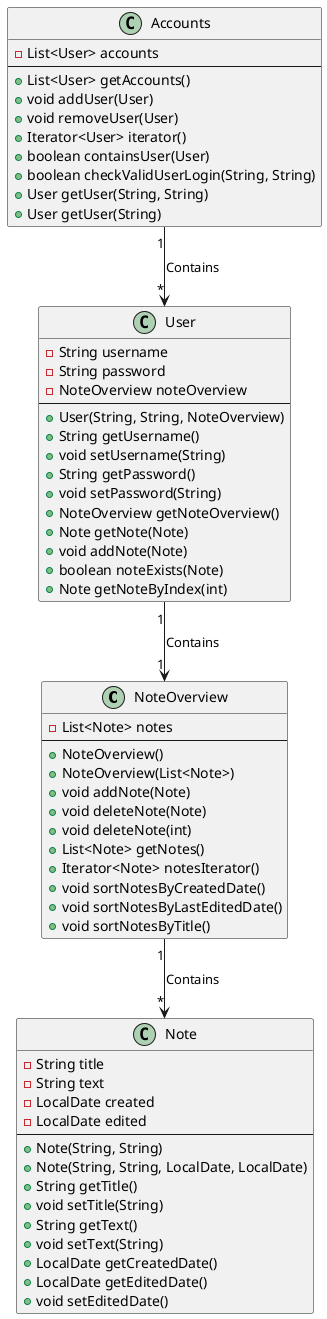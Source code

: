 @startuml classDiagramCore

class NoteOverview {
    - List<Note> notes
    --
    + NoteOverview()
    + NoteOverview(List<Note>)
    + void addNote(Note)
    + void deleteNote(Note)
    + void deleteNote(int)
    + List<Note> getNotes()
    + Iterator<Note> notesIterator()
    + void sortNotesByCreatedDate()
    + void sortNotesByLastEditedDate()
    + void sortNotesByTitle()
}

class Note {
    - String title
    - String text
    - LocalDate created
    - LocalDate edited
    --
    + Note(String, String)
    + Note(String, String, LocalDate, LocalDate)
    + String getTitle()
    + void setTitle(String)
    + String getText()
    + void setText(String)
    + LocalDate getCreatedDate()
    + LocalDate getEditedDate()
    + void setEditedDate()
}

class User {
    - String username
    - String password
    - NoteOverview noteOverview
    --
    + User(String, String, NoteOverview)
    + String getUsername()
    + void setUsername(String)
    + String getPassword()
    + void setPassword(String)
    + NoteOverview getNoteOverview()
    + Note getNote(Note)
    + void addNote(Note)
    + boolean noteExists(Note)
    + Note getNoteByIndex(int)
}

class Accounts {
    - List<User> accounts
    --
    + List<User> getAccounts()
    + void addUser(User)
    + void removeUser(User)
    + Iterator<User> iterator()
    + boolean containsUser(User)
    + boolean checkValidUserLogin(String, String)
    + User getUser(String, String)
    + User getUser(String)
}

NoteOverview "1" --> "*" Note : "Contains"
User "1" --> "1" NoteOverview : "Contains"
Accounts "1" --> "*" User : "Contains"
@enduml